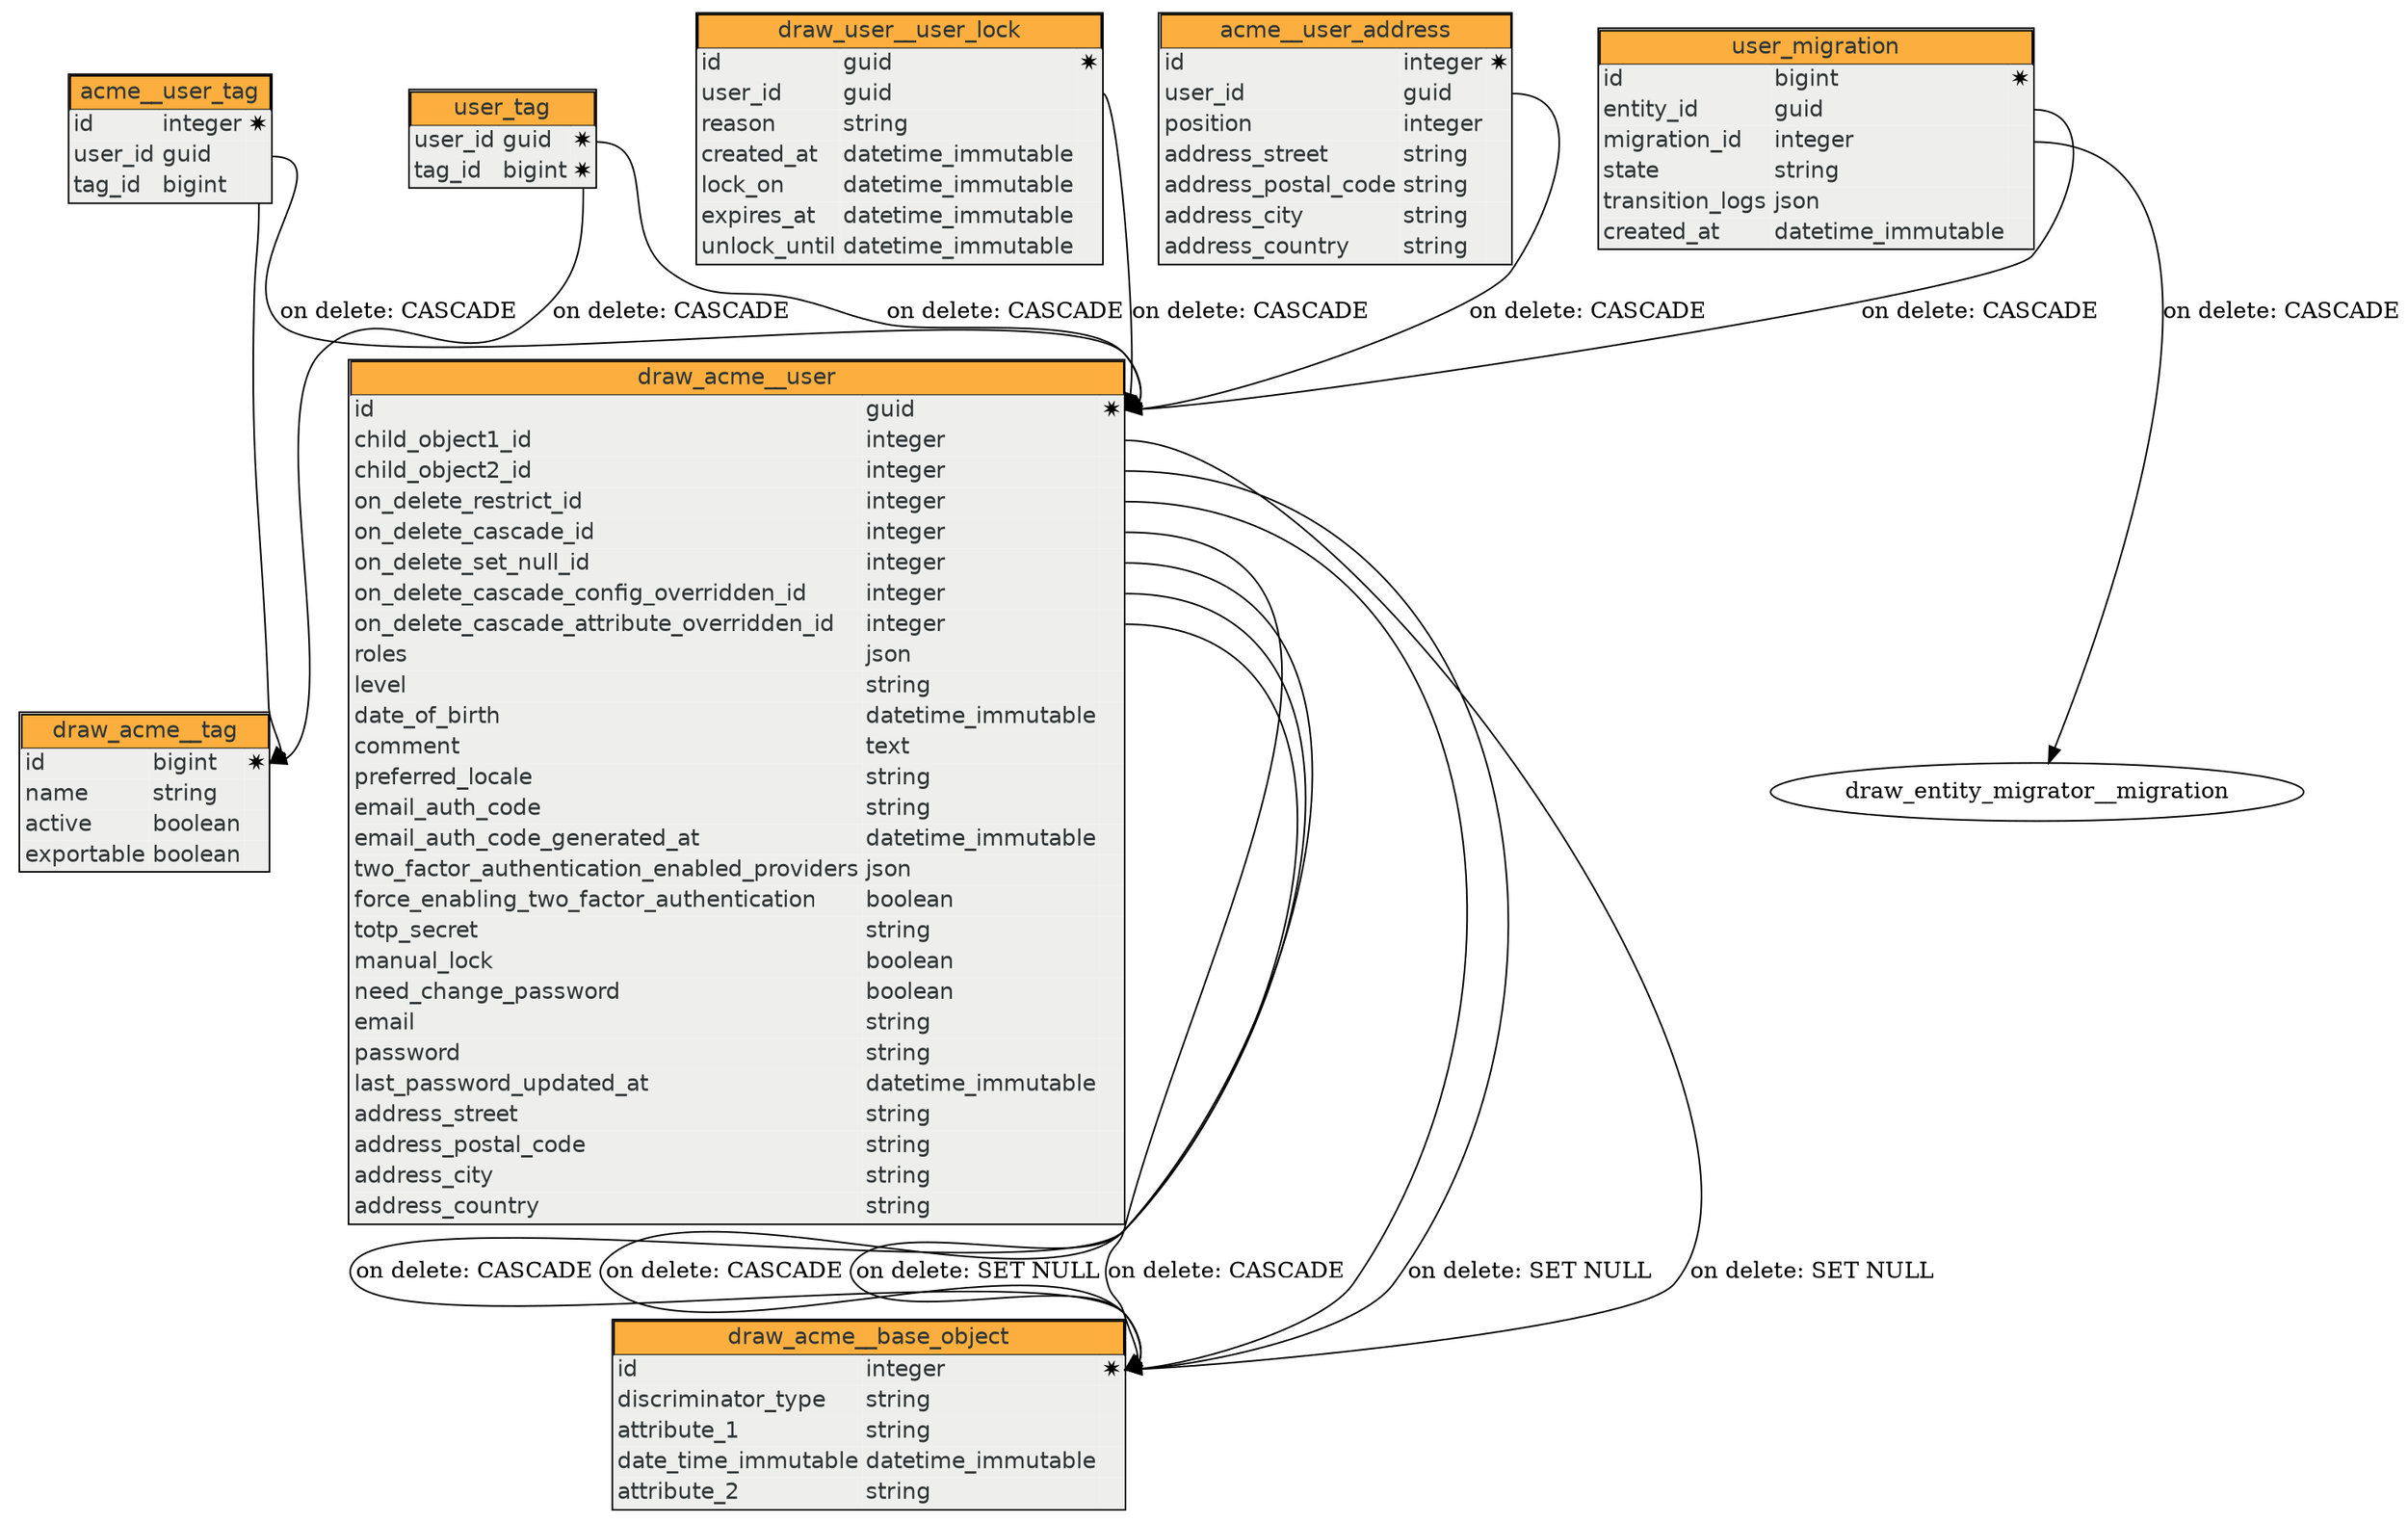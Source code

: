 digraph draw {
  graph [
    splines="true",
    overlap="false",
    outputorder="edgesfirst",
    mindist="0.6",
    sep="0.2"
  ];

  acme__user_address [
    label=<
<table cellspacing="0" border="1" align="left">
<tr>
<td border="1" colspan="3" align="center" bgcolor="#fcaf3e">
<font color="#2e3436" face="Helvetica">acme__user_address</font>
</td></tr><tr>
<td border="0" align="left" bgcolor="#eeeeec">
<font color="#2e3436" face="Helvetica">id</font>
</td>
<td border="0" align="left" bgcolor="#eeeeec">
<font color="#2e3436" face="Helvetica">integer</font>
</td>
<td border="0" align="right" bgcolor="#eeeeec" port="column_id">✷</td>
</tr><tr>
<td border="0" align="left" bgcolor="#eeeeec">
<font color="#2e3436" face="Helvetica">user_id</font>
</td>
<td border="0" align="left" bgcolor="#eeeeec">
<font color="#2e3436" face="Helvetica">guid</font>
</td>
<td border="0" align="right" bgcolor="#eeeeec" port="column_user_id"></td>
</tr><tr>
<td border="0" align="left" bgcolor="#eeeeec">
<font color="#2e3436" face="Helvetica">position</font>
</td>
<td border="0" align="left" bgcolor="#eeeeec">
<font color="#2e3436" face="Helvetica">integer</font>
</td>
<td border="0" align="right" bgcolor="#eeeeec" port="column_position"></td>
</tr><tr>
<td border="0" align="left" bgcolor="#eeeeec">
<font color="#2e3436" face="Helvetica">address_street</font>
</td>
<td border="0" align="left" bgcolor="#eeeeec">
<font color="#2e3436" face="Helvetica">string</font>
</td>
<td border="0" align="right" bgcolor="#eeeeec" port="column_address_street"></td>
</tr><tr>
<td border="0" align="left" bgcolor="#eeeeec">
<font color="#2e3436" face="Helvetica">address_postal_code</font>
</td>
<td border="0" align="left" bgcolor="#eeeeec">
<font color="#2e3436" face="Helvetica">string</font>
</td>
<td border="0" align="right" bgcolor="#eeeeec" port="column_address_postal_code"></td>
</tr><tr>
<td border="0" align="left" bgcolor="#eeeeec">
<font color="#2e3436" face="Helvetica">address_city</font>
</td>
<td border="0" align="left" bgcolor="#eeeeec">
<font color="#2e3436" face="Helvetica">string</font>
</td>
<td border="0" align="right" bgcolor="#eeeeec" port="column_address_city"></td>
</tr><tr>
<td border="0" align="left" bgcolor="#eeeeec">
<font color="#2e3436" face="Helvetica">address_country</font>
</td>
<td border="0" align="left" bgcolor="#eeeeec">
<font color="#2e3436" face="Helvetica">string</font>
</td>
<td border="0" align="right" bgcolor="#eeeeec" port="column_address_country"></td>
</tr></table> >,
    shape="plaintext"
  ];

  acme__user_tag [
    label=<
<table cellspacing="0" border="1" align="left">
<tr>
<td border="1" colspan="3" align="center" bgcolor="#fcaf3e">
<font color="#2e3436" face="Helvetica">acme__user_tag</font>
</td></tr><tr>
<td border="0" align="left" bgcolor="#eeeeec">
<font color="#2e3436" face="Helvetica">id</font>
</td>
<td border="0" align="left" bgcolor="#eeeeec">
<font color="#2e3436" face="Helvetica">integer</font>
</td>
<td border="0" align="right" bgcolor="#eeeeec" port="column_id">✷</td>
</tr><tr>
<td border="0" align="left" bgcolor="#eeeeec">
<font color="#2e3436" face="Helvetica">user_id</font>
</td>
<td border="0" align="left" bgcolor="#eeeeec">
<font color="#2e3436" face="Helvetica">guid</font>
</td>
<td border="0" align="right" bgcolor="#eeeeec" port="column_user_id"></td>
</tr><tr>
<td border="0" align="left" bgcolor="#eeeeec">
<font color="#2e3436" face="Helvetica">tag_id</font>
</td>
<td border="0" align="left" bgcolor="#eeeeec">
<font color="#2e3436" face="Helvetica">bigint</font>
</td>
<td border="0" align="right" bgcolor="#eeeeec" port="column_tag_id"></td>
</tr></table> >,
    shape="plaintext"
  ];

  draw_acme__base_object [
    label=<
<table cellspacing="0" border="1" align="left">
<tr>
<td border="1" colspan="3" align="center" bgcolor="#fcaf3e">
<font color="#2e3436" face="Helvetica">draw_acme__base_object</font>
</td></tr><tr>
<td border="0" align="left" bgcolor="#eeeeec">
<font color="#2e3436" face="Helvetica">id</font>
</td>
<td border="0" align="left" bgcolor="#eeeeec">
<font color="#2e3436" face="Helvetica">integer</font>
</td>
<td border="0" align="right" bgcolor="#eeeeec" port="column_id">✷</td>
</tr><tr>
<td border="0" align="left" bgcolor="#eeeeec">
<font color="#2e3436" face="Helvetica">discriminator_type</font>
</td>
<td border="0" align="left" bgcolor="#eeeeec">
<font color="#2e3436" face="Helvetica">string</font>
</td>
<td border="0" align="right" bgcolor="#eeeeec" port="column_discriminator_type"></td>
</tr><tr>
<td border="0" align="left" bgcolor="#eeeeec">
<font color="#2e3436" face="Helvetica">attribute_1</font>
</td>
<td border="0" align="left" bgcolor="#eeeeec">
<font color="#2e3436" face="Helvetica">string</font>
</td>
<td border="0" align="right" bgcolor="#eeeeec" port="column_attribute_1"></td>
</tr><tr>
<td border="0" align="left" bgcolor="#eeeeec">
<font color="#2e3436" face="Helvetica">date_time_immutable</font>
</td>
<td border="0" align="left" bgcolor="#eeeeec">
<font color="#2e3436" face="Helvetica">datetime_immutable</font>
</td>
<td border="0" align="right" bgcolor="#eeeeec" port="column_date_time_immutable"></td>
</tr><tr>
<td border="0" align="left" bgcolor="#eeeeec">
<font color="#2e3436" face="Helvetica">attribute_2</font>
</td>
<td border="0" align="left" bgcolor="#eeeeec">
<font color="#2e3436" face="Helvetica">string</font>
</td>
<td border="0" align="right" bgcolor="#eeeeec" port="column_attribute_2"></td>
</tr></table> >,
    shape="plaintext"
  ];

  draw_acme__tag [
    label=<
<table cellspacing="0" border="1" align="left">
<tr>
<td border="1" colspan="3" align="center" bgcolor="#fcaf3e">
<font color="#2e3436" face="Helvetica">draw_acme__tag</font>
</td></tr><tr>
<td border="0" align="left" bgcolor="#eeeeec">
<font color="#2e3436" face="Helvetica">id</font>
</td>
<td border="0" align="left" bgcolor="#eeeeec">
<font color="#2e3436" face="Helvetica">bigint</font>
</td>
<td border="0" align="right" bgcolor="#eeeeec" port="column_id">✷</td>
</tr><tr>
<td border="0" align="left" bgcolor="#eeeeec">
<font color="#2e3436" face="Helvetica">name</font>
</td>
<td border="0" align="left" bgcolor="#eeeeec">
<font color="#2e3436" face="Helvetica">string</font>
</td>
<td border="0" align="right" bgcolor="#eeeeec" port="column_name"></td>
</tr><tr>
<td border="0" align="left" bgcolor="#eeeeec">
<font color="#2e3436" face="Helvetica">active</font>
</td>
<td border="0" align="left" bgcolor="#eeeeec">
<font color="#2e3436" face="Helvetica">boolean</font>
</td>
<td border="0" align="right" bgcolor="#eeeeec" port="column_active"></td>
</tr><tr>
<td border="0" align="left" bgcolor="#eeeeec">
<font color="#2e3436" face="Helvetica">exportable</font>
</td>
<td border="0" align="left" bgcolor="#eeeeec">
<font color="#2e3436" face="Helvetica">boolean</font>
</td>
<td border="0" align="right" bgcolor="#eeeeec" port="column_exportable"></td>
</tr></table> >,
    shape="plaintext"
  ];

  draw_acme__user [
    label=<
<table cellspacing="0" border="1" align="left">
<tr>
<td border="1" colspan="3" align="center" bgcolor="#fcaf3e">
<font color="#2e3436" face="Helvetica">draw_acme__user</font>
</td></tr><tr>
<td border="0" align="left" bgcolor="#eeeeec">
<font color="#2e3436" face="Helvetica">id</font>
</td>
<td border="0" align="left" bgcolor="#eeeeec">
<font color="#2e3436" face="Helvetica">guid</font>
</td>
<td border="0" align="right" bgcolor="#eeeeec" port="column_id">✷</td>
</tr><tr>
<td border="0" align="left" bgcolor="#eeeeec">
<font color="#2e3436" face="Helvetica">child_object1_id</font>
</td>
<td border="0" align="left" bgcolor="#eeeeec">
<font color="#2e3436" face="Helvetica">integer</font>
</td>
<td border="0" align="right" bgcolor="#eeeeec" port="column_child_object1_id"></td>
</tr><tr>
<td border="0" align="left" bgcolor="#eeeeec">
<font color="#2e3436" face="Helvetica">child_object2_id</font>
</td>
<td border="0" align="left" bgcolor="#eeeeec">
<font color="#2e3436" face="Helvetica">integer</font>
</td>
<td border="0" align="right" bgcolor="#eeeeec" port="column_child_object2_id"></td>
</tr><tr>
<td border="0" align="left" bgcolor="#eeeeec">
<font color="#2e3436" face="Helvetica">on_delete_restrict_id</font>
</td>
<td border="0" align="left" bgcolor="#eeeeec">
<font color="#2e3436" face="Helvetica">integer</font>
</td>
<td border="0" align="right" bgcolor="#eeeeec" port="column_on_delete_restrict_id"></td>
</tr><tr>
<td border="0" align="left" bgcolor="#eeeeec">
<font color="#2e3436" face="Helvetica">on_delete_cascade_id</font>
</td>
<td border="0" align="left" bgcolor="#eeeeec">
<font color="#2e3436" face="Helvetica">integer</font>
</td>
<td border="0" align="right" bgcolor="#eeeeec" port="column_on_delete_cascade_id"></td>
</tr><tr>
<td border="0" align="left" bgcolor="#eeeeec">
<font color="#2e3436" face="Helvetica">on_delete_set_null_id</font>
</td>
<td border="0" align="left" bgcolor="#eeeeec">
<font color="#2e3436" face="Helvetica">integer</font>
</td>
<td border="0" align="right" bgcolor="#eeeeec" port="column_on_delete_set_null_id"></td>
</tr><tr>
<td border="0" align="left" bgcolor="#eeeeec">
<font color="#2e3436" face="Helvetica">on_delete_cascade_config_overridden_id</font>
</td>
<td border="0" align="left" bgcolor="#eeeeec">
<font color="#2e3436" face="Helvetica">integer</font>
</td>
<td border="0" align="right" bgcolor="#eeeeec" port="column_on_delete_cascade_config_overridden_id"></td>
</tr><tr>
<td border="0" align="left" bgcolor="#eeeeec">
<font color="#2e3436" face="Helvetica">on_delete_cascade_attribute_overridden_id</font>
</td>
<td border="0" align="left" bgcolor="#eeeeec">
<font color="#2e3436" face="Helvetica">integer</font>
</td>
<td border="0" align="right" bgcolor="#eeeeec" port="column_on_delete_cascade_attribute_overridden_id"></td>
</tr><tr>
<td border="0" align="left" bgcolor="#eeeeec">
<font color="#2e3436" face="Helvetica">roles</font>
</td>
<td border="0" align="left" bgcolor="#eeeeec">
<font color="#2e3436" face="Helvetica">json</font>
</td>
<td border="0" align="right" bgcolor="#eeeeec" port="column_roles"></td>
</tr><tr>
<td border="0" align="left" bgcolor="#eeeeec">
<font color="#2e3436" face="Helvetica">level</font>
</td>
<td border="0" align="left" bgcolor="#eeeeec">
<font color="#2e3436" face="Helvetica">string</font>
</td>
<td border="0" align="right" bgcolor="#eeeeec" port="column_level"></td>
</tr><tr>
<td border="0" align="left" bgcolor="#eeeeec">
<font color="#2e3436" face="Helvetica">date_of_birth</font>
</td>
<td border="0" align="left" bgcolor="#eeeeec">
<font color="#2e3436" face="Helvetica">datetime_immutable</font>
</td>
<td border="0" align="right" bgcolor="#eeeeec" port="column_date_of_birth"></td>
</tr><tr>
<td border="0" align="left" bgcolor="#eeeeec">
<font color="#2e3436" face="Helvetica">comment</font>
</td>
<td border="0" align="left" bgcolor="#eeeeec">
<font color="#2e3436" face="Helvetica">text</font>
</td>
<td border="0" align="right" bgcolor="#eeeeec" port="column_comment"></td>
</tr><tr>
<td border="0" align="left" bgcolor="#eeeeec">
<font color="#2e3436" face="Helvetica">preferred_locale</font>
</td>
<td border="0" align="left" bgcolor="#eeeeec">
<font color="#2e3436" face="Helvetica">string</font>
</td>
<td border="0" align="right" bgcolor="#eeeeec" port="column_preferred_locale"></td>
</tr><tr>
<td border="0" align="left" bgcolor="#eeeeec">
<font color="#2e3436" face="Helvetica">email_auth_code</font>
</td>
<td border="0" align="left" bgcolor="#eeeeec">
<font color="#2e3436" face="Helvetica">string</font>
</td>
<td border="0" align="right" bgcolor="#eeeeec" port="column_email_auth_code"></td>
</tr><tr>
<td border="0" align="left" bgcolor="#eeeeec">
<font color="#2e3436" face="Helvetica">email_auth_code_generated_at</font>
</td>
<td border="0" align="left" bgcolor="#eeeeec">
<font color="#2e3436" face="Helvetica">datetime_immutable</font>
</td>
<td border="0" align="right" bgcolor="#eeeeec" port="column_email_auth_code_generated_at"></td>
</tr><tr>
<td border="0" align="left" bgcolor="#eeeeec">
<font color="#2e3436" face="Helvetica">two_factor_authentication_enabled_providers</font>
</td>
<td border="0" align="left" bgcolor="#eeeeec">
<font color="#2e3436" face="Helvetica">json</font>
</td>
<td border="0" align="right" bgcolor="#eeeeec" port="column_two_factor_authentication_enabled_providers"></td>
</tr><tr>
<td border="0" align="left" bgcolor="#eeeeec">
<font color="#2e3436" face="Helvetica">force_enabling_two_factor_authentication</font>
</td>
<td border="0" align="left" bgcolor="#eeeeec">
<font color="#2e3436" face="Helvetica">boolean</font>
</td>
<td border="0" align="right" bgcolor="#eeeeec" port="column_force_enabling_two_factor_authentication"></td>
</tr><tr>
<td border="0" align="left" bgcolor="#eeeeec">
<font color="#2e3436" face="Helvetica">totp_secret</font>
</td>
<td border="0" align="left" bgcolor="#eeeeec">
<font color="#2e3436" face="Helvetica">string</font>
</td>
<td border="0" align="right" bgcolor="#eeeeec" port="column_totp_secret"></td>
</tr><tr>
<td border="0" align="left" bgcolor="#eeeeec">
<font color="#2e3436" face="Helvetica">manual_lock</font>
</td>
<td border="0" align="left" bgcolor="#eeeeec">
<font color="#2e3436" face="Helvetica">boolean</font>
</td>
<td border="0" align="right" bgcolor="#eeeeec" port="column_manual_lock"></td>
</tr><tr>
<td border="0" align="left" bgcolor="#eeeeec">
<font color="#2e3436" face="Helvetica">need_change_password</font>
</td>
<td border="0" align="left" bgcolor="#eeeeec">
<font color="#2e3436" face="Helvetica">boolean</font>
</td>
<td border="0" align="right" bgcolor="#eeeeec" port="column_need_change_password"></td>
</tr><tr>
<td border="0" align="left" bgcolor="#eeeeec">
<font color="#2e3436" face="Helvetica">email</font>
</td>
<td border="0" align="left" bgcolor="#eeeeec">
<font color="#2e3436" face="Helvetica">string</font>
</td>
<td border="0" align="right" bgcolor="#eeeeec" port="column_email"></td>
</tr><tr>
<td border="0" align="left" bgcolor="#eeeeec">
<font color="#2e3436" face="Helvetica">password</font>
</td>
<td border="0" align="left" bgcolor="#eeeeec">
<font color="#2e3436" face="Helvetica">string</font>
</td>
<td border="0" align="right" bgcolor="#eeeeec" port="column_password"></td>
</tr><tr>
<td border="0" align="left" bgcolor="#eeeeec">
<font color="#2e3436" face="Helvetica">last_password_updated_at</font>
</td>
<td border="0" align="left" bgcolor="#eeeeec">
<font color="#2e3436" face="Helvetica">datetime_immutable</font>
</td>
<td border="0" align="right" bgcolor="#eeeeec" port="column_last_password_updated_at"></td>
</tr><tr>
<td border="0" align="left" bgcolor="#eeeeec">
<font color="#2e3436" face="Helvetica">address_street</font>
</td>
<td border="0" align="left" bgcolor="#eeeeec">
<font color="#2e3436" face="Helvetica">string</font>
</td>
<td border="0" align="right" bgcolor="#eeeeec" port="column_address_street"></td>
</tr><tr>
<td border="0" align="left" bgcolor="#eeeeec">
<font color="#2e3436" face="Helvetica">address_postal_code</font>
</td>
<td border="0" align="left" bgcolor="#eeeeec">
<font color="#2e3436" face="Helvetica">string</font>
</td>
<td border="0" align="right" bgcolor="#eeeeec" port="column_address_postal_code"></td>
</tr><tr>
<td border="0" align="left" bgcolor="#eeeeec">
<font color="#2e3436" face="Helvetica">address_city</font>
</td>
<td border="0" align="left" bgcolor="#eeeeec">
<font color="#2e3436" face="Helvetica">string</font>
</td>
<td border="0" align="right" bgcolor="#eeeeec" port="column_address_city"></td>
</tr><tr>
<td border="0" align="left" bgcolor="#eeeeec">
<font color="#2e3436" face="Helvetica">address_country</font>
</td>
<td border="0" align="left" bgcolor="#eeeeec">
<font color="#2e3436" face="Helvetica">string</font>
</td>
<td border="0" align="right" bgcolor="#eeeeec" port="column_address_country"></td>
</tr></table> >,
    shape="plaintext"
  ];

  user_tag [
    label=<
<table cellspacing="0" border="1" align="left">
<tr>
<td border="1" colspan="3" align="center" bgcolor="#fcaf3e">
<font color="#2e3436" face="Helvetica">user_tag</font>
</td></tr><tr>
<td border="0" align="left" bgcolor="#eeeeec">
<font color="#2e3436" face="Helvetica">user_id</font>
</td>
<td border="0" align="left" bgcolor="#eeeeec">
<font color="#2e3436" face="Helvetica">guid</font>
</td>
<td border="0" align="right" bgcolor="#eeeeec" port="column_user_id">✷</td>
</tr><tr>
<td border="0" align="left" bgcolor="#eeeeec">
<font color="#2e3436" face="Helvetica">tag_id</font>
</td>
<td border="0" align="left" bgcolor="#eeeeec">
<font color="#2e3436" face="Helvetica">bigint</font>
</td>
<td border="0" align="right" bgcolor="#eeeeec" port="column_tag_id">✷</td>
</tr></table> >,
    shape="plaintext"
  ];

  draw_user__user_lock [
    label=<
<table cellspacing="0" border="1" align="left">
<tr>
<td border="1" colspan="3" align="center" bgcolor="#fcaf3e">
<font color="#2e3436" face="Helvetica">draw_user__user_lock</font>
</td></tr><tr>
<td border="0" align="left" bgcolor="#eeeeec">
<font color="#2e3436" face="Helvetica">id</font>
</td>
<td border="0" align="left" bgcolor="#eeeeec">
<font color="#2e3436" face="Helvetica">guid</font>
</td>
<td border="0" align="right" bgcolor="#eeeeec" port="column_id">✷</td>
</tr><tr>
<td border="0" align="left" bgcolor="#eeeeec">
<font color="#2e3436" face="Helvetica">user_id</font>
</td>
<td border="0" align="left" bgcolor="#eeeeec">
<font color="#2e3436" face="Helvetica">guid</font>
</td>
<td border="0" align="right" bgcolor="#eeeeec" port="column_user_id"></td>
</tr><tr>
<td border="0" align="left" bgcolor="#eeeeec">
<font color="#2e3436" face="Helvetica">reason</font>
</td>
<td border="0" align="left" bgcolor="#eeeeec">
<font color="#2e3436" face="Helvetica">string</font>
</td>
<td border="0" align="right" bgcolor="#eeeeec" port="column_reason"></td>
</tr><tr>
<td border="0" align="left" bgcolor="#eeeeec">
<font color="#2e3436" face="Helvetica">created_at</font>
</td>
<td border="0" align="left" bgcolor="#eeeeec">
<font color="#2e3436" face="Helvetica">datetime_immutable</font>
</td>
<td border="0" align="right" bgcolor="#eeeeec" port="column_created_at"></td>
</tr><tr>
<td border="0" align="left" bgcolor="#eeeeec">
<font color="#2e3436" face="Helvetica">lock_on</font>
</td>
<td border="0" align="left" bgcolor="#eeeeec">
<font color="#2e3436" face="Helvetica">datetime_immutable</font>
</td>
<td border="0" align="right" bgcolor="#eeeeec" port="column_lock_on"></td>
</tr><tr>
<td border="0" align="left" bgcolor="#eeeeec">
<font color="#2e3436" face="Helvetica">expires_at</font>
</td>
<td border="0" align="left" bgcolor="#eeeeec">
<font color="#2e3436" face="Helvetica">datetime_immutable</font>
</td>
<td border="0" align="right" bgcolor="#eeeeec" port="column_expires_at"></td>
</tr><tr>
<td border="0" align="left" bgcolor="#eeeeec">
<font color="#2e3436" face="Helvetica">unlock_until</font>
</td>
<td border="0" align="left" bgcolor="#eeeeec">
<font color="#2e3436" face="Helvetica">datetime_immutable</font>
</td>
<td border="0" align="right" bgcolor="#eeeeec" port="column_unlock_until"></td>
</tr></table> >,
    shape="plaintext"
  ];

  user_migration [
    label=<
<table cellspacing="0" border="1" align="left">
<tr>
<td border="1" colspan="3" align="center" bgcolor="#fcaf3e">
<font color="#2e3436" face="Helvetica">user_migration</font>
</td></tr><tr>
<td border="0" align="left" bgcolor="#eeeeec">
<font color="#2e3436" face="Helvetica">id</font>
</td>
<td border="0" align="left" bgcolor="#eeeeec">
<font color="#2e3436" face="Helvetica">bigint</font>
</td>
<td border="0" align="right" bgcolor="#eeeeec" port="column_id">✷</td>
</tr><tr>
<td border="0" align="left" bgcolor="#eeeeec">
<font color="#2e3436" face="Helvetica">entity_id</font>
</td>
<td border="0" align="left" bgcolor="#eeeeec">
<font color="#2e3436" face="Helvetica">guid</font>
</td>
<td border="0" align="right" bgcolor="#eeeeec" port="column_entity_id"></td>
</tr><tr>
<td border="0" align="left" bgcolor="#eeeeec">
<font color="#2e3436" face="Helvetica">migration_id</font>
</td>
<td border="0" align="left" bgcolor="#eeeeec">
<font color="#2e3436" face="Helvetica">integer</font>
</td>
<td border="0" align="right" bgcolor="#eeeeec" port="column_migration_id"></td>
</tr><tr>
<td border="0" align="left" bgcolor="#eeeeec">
<font color="#2e3436" face="Helvetica">state</font>
</td>
<td border="0" align="left" bgcolor="#eeeeec">
<font color="#2e3436" face="Helvetica">string</font>
</td>
<td border="0" align="right" bgcolor="#eeeeec" port="column_state"></td>
</tr><tr>
<td border="0" align="left" bgcolor="#eeeeec">
<font color="#2e3436" face="Helvetica">transition_logs</font>
</td>
<td border="0" align="left" bgcolor="#eeeeec">
<font color="#2e3436" face="Helvetica">json</font>
</td>
<td border="0" align="right" bgcolor="#eeeeec" port="column_transition_logs"></td>
</tr><tr>
<td border="0" align="left" bgcolor="#eeeeec">
<font color="#2e3436" face="Helvetica">created_at</font>
</td>
<td border="0" align="left" bgcolor="#eeeeec">
<font color="#2e3436" face="Helvetica">datetime_immutable</font>
</td>
<td border="0" align="right" bgcolor="#eeeeec" port="column_created_at"></td>
</tr></table> >,
    shape="plaintext"
  ];

  acme__user_address:column_user_id -> draw_acme__user:column_id [
    label="on delete: CASCADE"
  ];

  acme__user_tag:column_user_id -> draw_acme__user:column_id [
    label="on delete: CASCADE"
  ];

  acme__user_tag:column_tag_id -> draw_acme__tag:column_id;

  draw_acme__user:column_child_object1_id -> draw_acme__base_object:column_id [
    label="on delete: SET NULL"
  ];

  draw_acme__user:column_child_object2_id -> draw_acme__base_object:column_id [
    label="on delete: SET NULL"
  ];

  draw_acme__user:column_on_delete_restrict_id -> draw_acme__base_object:column_id;

  draw_acme__user:column_on_delete_cascade_id -> draw_acme__base_object:column_id [
    label="on delete: CASCADE"
  ];

  draw_acme__user:column_on_delete_set_null_id -> draw_acme__base_object:column_id [
    label="on delete: SET NULL"
  ];

  draw_acme__user:column_on_delete_cascade_config_overridden_id -> draw_acme__base_object:column_id [
    label="on delete: CASCADE"
  ];

  draw_acme__user:column_on_delete_cascade_attribute_overridden_id -> draw_acme__base_object:column_id [
    label="on delete: CASCADE"
  ];

  user_tag:column_user_id -> draw_acme__user:column_id [
    label="on delete: CASCADE"
  ];

  user_tag:column_tag_id -> draw_acme__tag:column_id [
    label="on delete: CASCADE"
  ];

  draw_user__user_lock:column_user_id -> draw_acme__user:column_id [
    label="on delete: CASCADE"
  ];

  user_migration:column_entity_id -> draw_acme__user:column_id [
    label="on delete: CASCADE"
  ];

  user_migration:column_migration_id -> draw_entity_migrator__migration:column_id [
    label="on delete: CASCADE"
  ];
}
